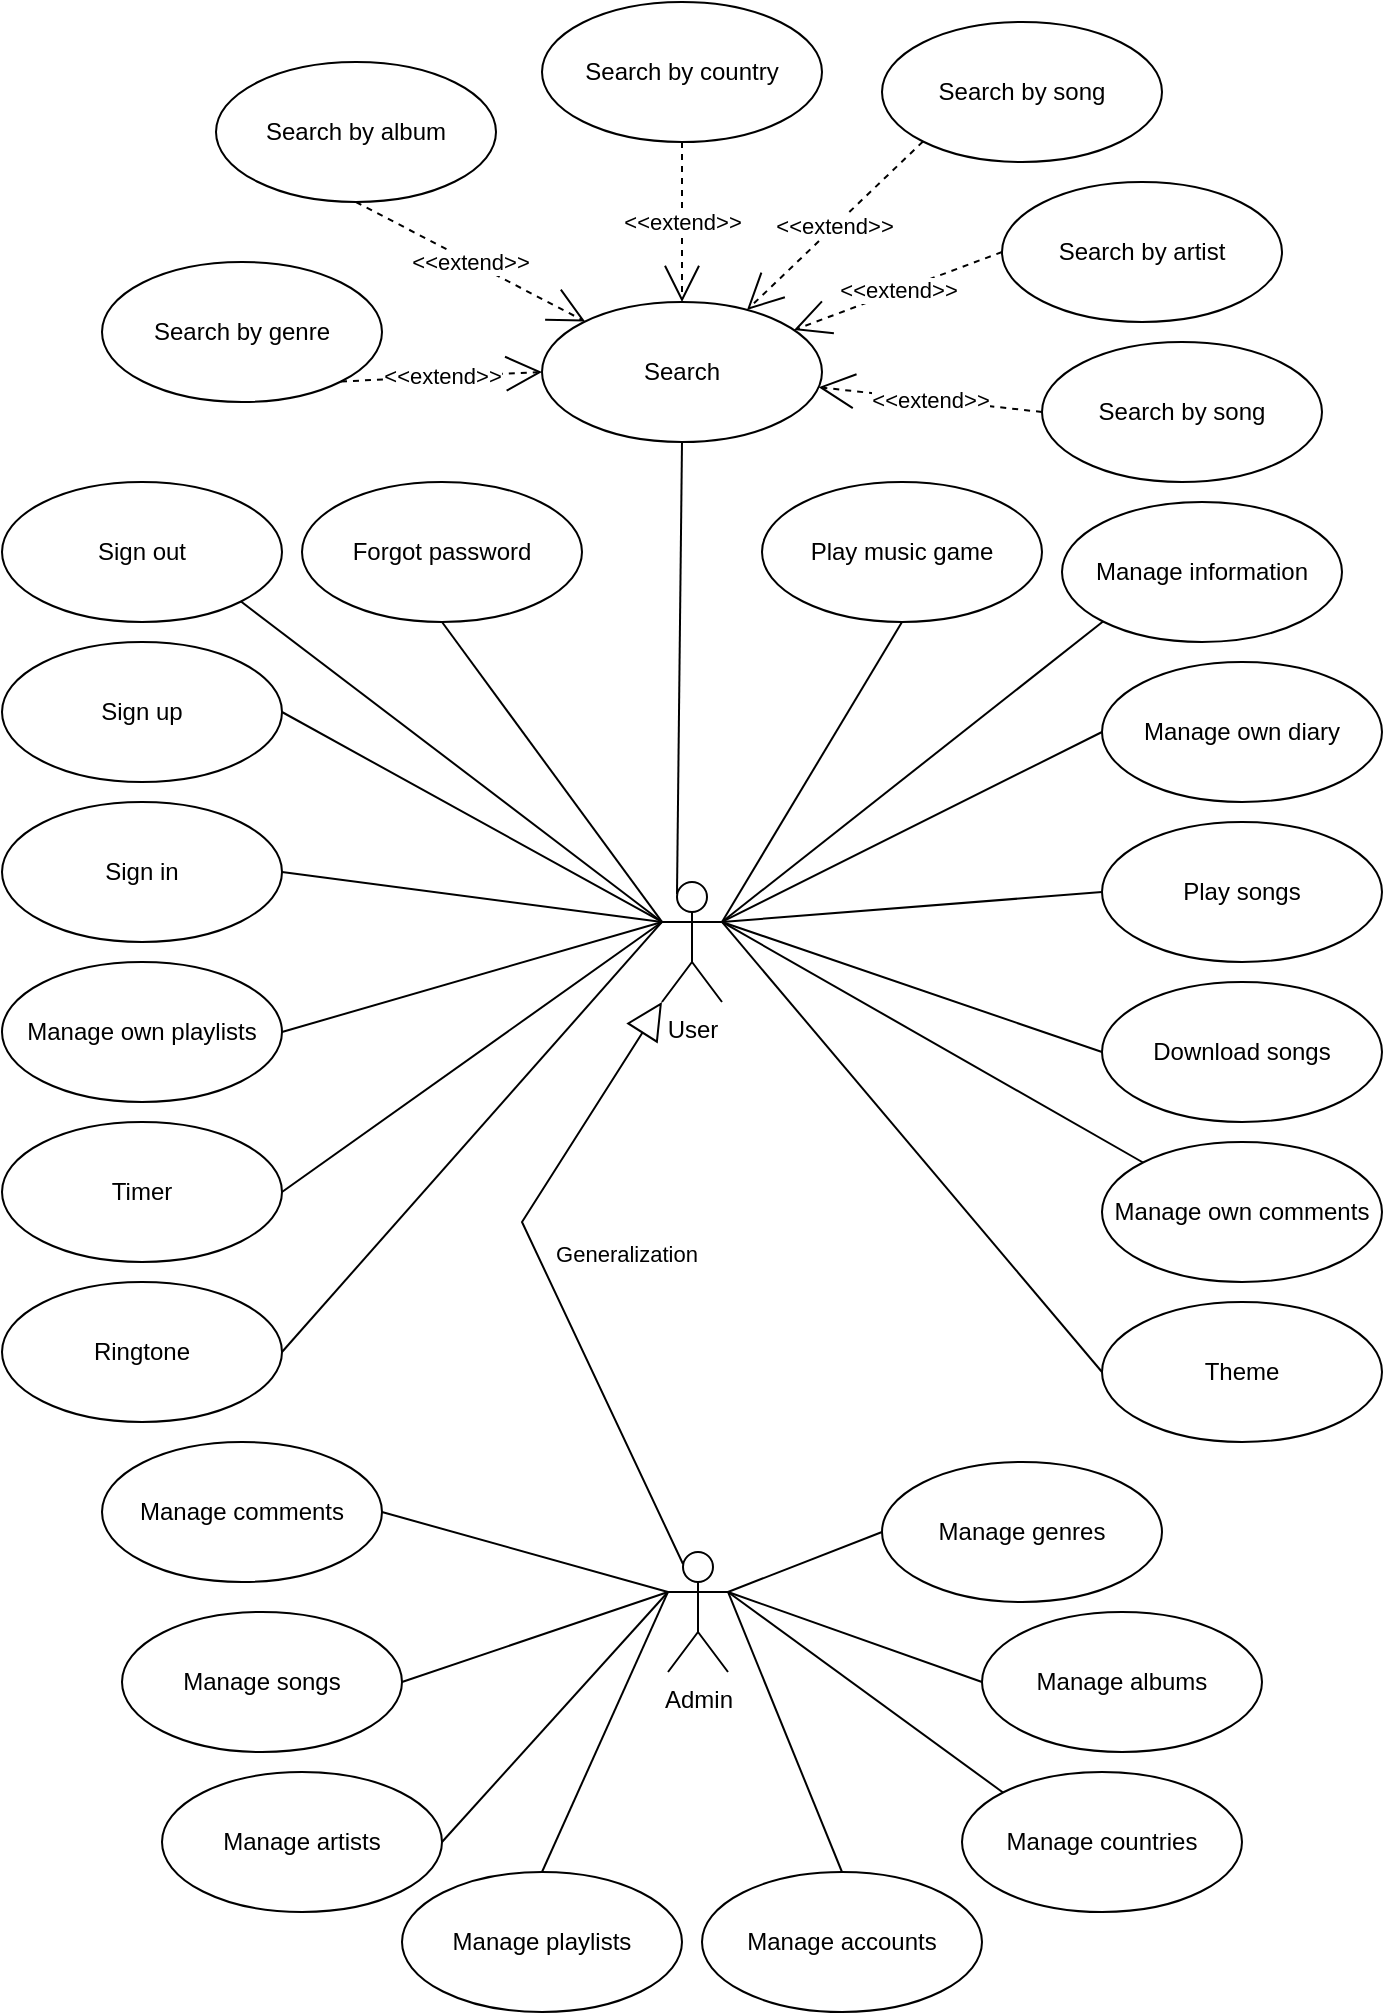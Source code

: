 <mxfile version="21.6.1" type="device" pages="2">
  <diagram id="OiweHxfRdBWRjA55KMld" name="Page-1">
    <mxGraphModel dx="2327" dy="1983" grid="1" gridSize="10" guides="1" tooltips="1" connect="1" arrows="1" fold="1" page="1" pageScale="1" pageWidth="827" pageHeight="1169" math="0" shadow="0">
      <root>
        <mxCell id="0" />
        <mxCell id="1" parent="0" />
        <mxCell id="q5K1RIQbRmU1oFJUQUnb-1" value="User" style="shape=umlActor;verticalLabelPosition=bottom;verticalAlign=top;html=1;outlineConnect=0;" parent="1" vertex="1">
          <mxGeometry x="-140" y="90" width="30" height="60" as="geometry" />
        </mxCell>
        <mxCell id="q5K1RIQbRmU1oFJUQUnb-3" value="Admin" style="shape=umlActor;verticalLabelPosition=bottom;verticalAlign=top;html=1;outlineConnect=0;" parent="1" vertex="1">
          <mxGeometry x="-137" y="425" width="30" height="60" as="geometry" />
        </mxCell>
        <mxCell id="q5K1RIQbRmU1oFJUQUnb-7" value="Sign in" style="ellipse;whiteSpace=wrap;html=1;" parent="1" vertex="1">
          <mxGeometry x="-470" y="50" width="140" height="70" as="geometry" />
        </mxCell>
        <mxCell id="q5K1RIQbRmU1oFJUQUnb-8" value="Sign out" style="ellipse;whiteSpace=wrap;html=1;" parent="1" vertex="1">
          <mxGeometry x="-470" y="-110" width="140" height="70" as="geometry" />
        </mxCell>
        <mxCell id="q5K1RIQbRmU1oFJUQUnb-9" value="Sign up" style="ellipse;whiteSpace=wrap;html=1;" parent="1" vertex="1">
          <mxGeometry x="-470" y="-30" width="140" height="70" as="geometry" />
        </mxCell>
        <mxCell id="q5K1RIQbRmU1oFJUQUnb-10" value="Search" style="ellipse;whiteSpace=wrap;html=1;" parent="1" vertex="1">
          <mxGeometry x="-200" y="-200" width="140" height="70" as="geometry" />
        </mxCell>
        <mxCell id="q5K1RIQbRmU1oFJUQUnb-29" value="Manage own comments" style="ellipse;whiteSpace=wrap;html=1;" parent="1" vertex="1">
          <mxGeometry x="80" y="220" width="140" height="70" as="geometry" />
        </mxCell>
        <mxCell id="q5K1RIQbRmU1oFJUQUnb-31" value="Play songs" style="ellipse;whiteSpace=wrap;html=1;" parent="1" vertex="1">
          <mxGeometry x="80" y="60" width="140" height="70" as="geometry" />
        </mxCell>
        <mxCell id="q5K1RIQbRmU1oFJUQUnb-35" value="Manage own playlists" style="ellipse;whiteSpace=wrap;html=1;" parent="1" vertex="1">
          <mxGeometry x="-470" y="130" width="140" height="70" as="geometry" />
        </mxCell>
        <mxCell id="q5K1RIQbRmU1oFJUQUnb-40" value="Manage genres" style="ellipse;whiteSpace=wrap;html=1;" parent="1" vertex="1">
          <mxGeometry x="-30" y="380" width="140" height="70" as="geometry" />
        </mxCell>
        <mxCell id="q5K1RIQbRmU1oFJUQUnb-73" value="Generalization" style="endArrow=block;endSize=16;endFill=0;html=1;rounded=0;exitX=0.25;exitY=0.1;exitDx=0;exitDy=0;exitPerimeter=0;entryX=0;entryY=1;entryDx=0;entryDy=0;entryPerimeter=0;" parent="1" source="q5K1RIQbRmU1oFJUQUnb-3" target="q5K1RIQbRmU1oFJUQUnb-1" edge="1">
          <mxGeometry x="-0.048" y="-40" width="160" relative="1" as="geometry">
            <mxPoint x="290" y="120" as="sourcePoint" />
            <mxPoint x="450" y="120" as="targetPoint" />
            <Array as="points">
              <mxPoint x="-210" y="260" />
            </Array>
            <mxPoint as="offset" />
          </mxGeometry>
        </mxCell>
        <mxCell id="q5K1RIQbRmU1oFJUQUnb-74" value="" style="endArrow=none;html=1;rounded=0;entryX=0;entryY=0.5;entryDx=0;entryDy=0;exitX=1;exitY=0.333;exitDx=0;exitDy=0;exitPerimeter=0;" parent="1" source="q5K1RIQbRmU1oFJUQUnb-3" target="q5K1RIQbRmU1oFJUQUnb-40" edge="1">
          <mxGeometry width="50" height="50" relative="1" as="geometry">
            <mxPoint x="-87" y="440" as="sourcePoint" />
            <mxPoint x="-40" y="410" as="targetPoint" />
          </mxGeometry>
        </mxCell>
        <mxCell id="q5K1RIQbRmU1oFJUQUnb-76" value="" style="endArrow=none;html=1;rounded=0;exitX=1;exitY=0.333;exitDx=0;exitDy=0;exitPerimeter=0;entryX=0;entryY=0.5;entryDx=0;entryDy=0;" parent="1" source="q5K1RIQbRmU1oFJUQUnb-1" target="q5K1RIQbRmU1oFJUQUnb-31" edge="1">
          <mxGeometry width="50" height="50" relative="1" as="geometry">
            <mxPoint x="130" y="140" as="sourcePoint" />
            <mxPoint x="180" y="90" as="targetPoint" />
          </mxGeometry>
        </mxCell>
        <mxCell id="q5K1RIQbRmU1oFJUQUnb-77" value="" style="endArrow=none;html=1;rounded=0;exitX=0;exitY=0.333;exitDx=0;exitDy=0;exitPerimeter=0;entryX=1;entryY=0.5;entryDx=0;entryDy=0;" parent="1" source="q5K1RIQbRmU1oFJUQUnb-1" target="q5K1RIQbRmU1oFJUQUnb-9" edge="1">
          <mxGeometry width="50" height="50" relative="1" as="geometry">
            <mxPoint x="130" y="140" as="sourcePoint" />
            <mxPoint x="180" y="90" as="targetPoint" />
          </mxGeometry>
        </mxCell>
        <mxCell id="q5K1RIQbRmU1oFJUQUnb-78" value="" style="endArrow=none;html=1;rounded=0;entryX=1;entryY=0.333;entryDx=0;entryDy=0;entryPerimeter=0;exitX=0;exitY=0;exitDx=0;exitDy=0;" parent="1" source="q5K1RIQbRmU1oFJUQUnb-29" target="q5K1RIQbRmU1oFJUQUnb-1" edge="1">
          <mxGeometry width="50" height="50" relative="1" as="geometry">
            <mxPoint x="130" y="140" as="sourcePoint" />
            <mxPoint x="180" y="90" as="targetPoint" />
          </mxGeometry>
        </mxCell>
        <mxCell id="q5K1RIQbRmU1oFJUQUnb-79" value="" style="endArrow=none;html=1;rounded=0;exitX=1;exitY=0.5;exitDx=0;exitDy=0;entryX=0;entryY=0.333;entryDx=0;entryDy=0;entryPerimeter=0;" parent="1" source="q5K1RIQbRmU1oFJUQUnb-35" target="q5K1RIQbRmU1oFJUQUnb-1" edge="1">
          <mxGeometry width="50" height="50" relative="1" as="geometry">
            <mxPoint x="130" y="140" as="sourcePoint" />
            <mxPoint x="-140" y="110" as="targetPoint" />
          </mxGeometry>
        </mxCell>
        <mxCell id="q5K1RIQbRmU1oFJUQUnb-80" value="" style="endArrow=none;html=1;rounded=0;entryX=1;entryY=1;entryDx=0;entryDy=0;exitX=0;exitY=0.333;exitDx=0;exitDy=0;exitPerimeter=0;" parent="1" source="q5K1RIQbRmU1oFJUQUnb-1" target="q5K1RIQbRmU1oFJUQUnb-8" edge="1">
          <mxGeometry width="50" height="50" relative="1" as="geometry">
            <mxPoint x="270" y="40" as="sourcePoint" />
            <mxPoint x="320" y="-10" as="targetPoint" />
          </mxGeometry>
        </mxCell>
        <mxCell id="q5K1RIQbRmU1oFJUQUnb-81" value="" style="endArrow=none;html=1;rounded=0;entryX=0.5;entryY=1;entryDx=0;entryDy=0;exitX=0.25;exitY=0.1;exitDx=0;exitDy=0;exitPerimeter=0;" parent="1" source="q5K1RIQbRmU1oFJUQUnb-1" target="q5K1RIQbRmU1oFJUQUnb-10" edge="1">
          <mxGeometry width="50" height="50" relative="1" as="geometry">
            <mxPoint x="270" y="-60" as="sourcePoint" />
            <mxPoint x="320" y="-110" as="targetPoint" />
          </mxGeometry>
        </mxCell>
        <mxCell id="q5K1RIQbRmU1oFJUQUnb-82" value="" style="endArrow=none;html=1;rounded=0;entryX=1;entryY=0.5;entryDx=0;entryDy=0;exitX=0;exitY=0.333;exitDx=0;exitDy=0;exitPerimeter=0;" parent="1" source="q5K1RIQbRmU1oFJUQUnb-1" target="q5K1RIQbRmU1oFJUQUnb-7" edge="1">
          <mxGeometry width="50" height="50" relative="1" as="geometry">
            <mxPoint x="150" y="140" as="sourcePoint" />
            <mxPoint x="200" y="90" as="targetPoint" />
          </mxGeometry>
        </mxCell>
        <mxCell id="MGI6VJuTE-HhzCckV6EO-1" value="Manage information" style="ellipse;whiteSpace=wrap;html=1;" parent="1" vertex="1">
          <mxGeometry x="60" y="-100" width="140" height="70" as="geometry" />
        </mxCell>
        <mxCell id="MGI6VJuTE-HhzCckV6EO-6" value="" style="endArrow=none;html=1;rounded=0;entryX=0;entryY=1;entryDx=0;entryDy=0;exitX=1;exitY=0.333;exitDx=0;exitDy=0;exitPerimeter=0;" parent="1" source="q5K1RIQbRmU1oFJUQUnb-1" target="MGI6VJuTE-HhzCckV6EO-1" edge="1">
          <mxGeometry width="50" height="50" relative="1" as="geometry">
            <mxPoint x="130" y="-110" as="sourcePoint" />
            <mxPoint x="180" y="-160" as="targetPoint" />
          </mxGeometry>
        </mxCell>
        <mxCell id="MGI6VJuTE-HhzCckV6EO-7" value="Forgot password" style="ellipse;whiteSpace=wrap;html=1;" parent="1" vertex="1">
          <mxGeometry x="-320" y="-110" width="140" height="70" as="geometry" />
        </mxCell>
        <mxCell id="MGI6VJuTE-HhzCckV6EO-8" value="" style="endArrow=none;html=1;rounded=0;entryX=0.5;entryY=1;entryDx=0;entryDy=0;exitX=0;exitY=0.333;exitDx=0;exitDy=0;exitPerimeter=0;" parent="1" source="q5K1RIQbRmU1oFJUQUnb-1" target="MGI6VJuTE-HhzCckV6EO-7" edge="1">
          <mxGeometry width="50" height="50" relative="1" as="geometry">
            <mxPoint x="130" y="-200" as="sourcePoint" />
            <mxPoint x="180" y="-250" as="targetPoint" />
          </mxGeometry>
        </mxCell>
        <mxCell id="7apTSgoCWcXu0LnEAAk9-1" value="Download songs" style="ellipse;whiteSpace=wrap;html=1;" parent="1" vertex="1">
          <mxGeometry x="80" y="140" width="140" height="70" as="geometry" />
        </mxCell>
        <mxCell id="7apTSgoCWcXu0LnEAAk9-2" value="" style="endArrow=none;html=1;rounded=0;exitX=1;exitY=0.333;exitDx=0;exitDy=0;exitPerimeter=0;entryX=0;entryY=0.5;entryDx=0;entryDy=0;" parent="1" source="q5K1RIQbRmU1oFJUQUnb-1" target="7apTSgoCWcXu0LnEAAk9-1" edge="1">
          <mxGeometry width="50" height="50" relative="1" as="geometry">
            <mxPoint x="-10" y="-30" as="sourcePoint" />
            <mxPoint x="40" y="-80" as="targetPoint" />
          </mxGeometry>
        </mxCell>
        <mxCell id="FvCLPfmJRrXpx3vRLEYO-1" value="Manage accounts" style="ellipse;whiteSpace=wrap;html=1;" parent="1" vertex="1">
          <mxGeometry x="-120" y="585" width="140" height="70" as="geometry" />
        </mxCell>
        <mxCell id="FvCLPfmJRrXpx3vRLEYO-4" value="Manage albums" style="ellipse;whiteSpace=wrap;html=1;" parent="1" vertex="1">
          <mxGeometry x="20" y="455" width="140" height="70" as="geometry" />
        </mxCell>
        <mxCell id="FvCLPfmJRrXpx3vRLEYO-5" value="Manage artists" style="ellipse;whiteSpace=wrap;html=1;" parent="1" vertex="1">
          <mxGeometry x="-390" y="535" width="140" height="70" as="geometry" />
        </mxCell>
        <mxCell id="FvCLPfmJRrXpx3vRLEYO-6" value="Manage songs" style="ellipse;whiteSpace=wrap;html=1;" parent="1" vertex="1">
          <mxGeometry x="-410" y="455" width="140" height="70" as="geometry" />
        </mxCell>
        <mxCell id="FvCLPfmJRrXpx3vRLEYO-7" value="Manage countries" style="ellipse;whiteSpace=wrap;html=1;" parent="1" vertex="1">
          <mxGeometry x="10" y="535" width="140" height="70" as="geometry" />
        </mxCell>
        <mxCell id="FvCLPfmJRrXpx3vRLEYO-8" value="Manage comments" style="ellipse;whiteSpace=wrap;html=1;" parent="1" vertex="1">
          <mxGeometry x="-420" y="370" width="140" height="70" as="geometry" />
        </mxCell>
        <mxCell id="FvCLPfmJRrXpx3vRLEYO-9" value="Manage playlists" style="ellipse;whiteSpace=wrap;html=1;" parent="1" vertex="1">
          <mxGeometry x="-270" y="585" width="140" height="70" as="geometry" />
        </mxCell>
        <mxCell id="FvCLPfmJRrXpx3vRLEYO-10" value="" style="endArrow=none;html=1;rounded=0;exitX=1;exitY=0.333;exitDx=0;exitDy=0;exitPerimeter=0;entryX=0;entryY=0.5;entryDx=0;entryDy=0;" parent="1" source="q5K1RIQbRmU1oFJUQUnb-3" target="FvCLPfmJRrXpx3vRLEYO-4" edge="1">
          <mxGeometry width="50" height="50" relative="1" as="geometry">
            <mxPoint x="33" y="490" as="sourcePoint" />
            <mxPoint x="83" y="440" as="targetPoint" />
          </mxGeometry>
        </mxCell>
        <mxCell id="FvCLPfmJRrXpx3vRLEYO-11" value="" style="endArrow=none;html=1;rounded=0;exitX=1;exitY=0.333;exitDx=0;exitDy=0;exitPerimeter=0;entryX=0;entryY=0;entryDx=0;entryDy=0;" parent="1" source="q5K1RIQbRmU1oFJUQUnb-3" target="FvCLPfmJRrXpx3vRLEYO-7" edge="1">
          <mxGeometry width="50" height="50" relative="1" as="geometry">
            <mxPoint x="33" y="490" as="sourcePoint" />
            <mxPoint x="83" y="440" as="targetPoint" />
          </mxGeometry>
        </mxCell>
        <mxCell id="FvCLPfmJRrXpx3vRLEYO-12" value="" style="endArrow=none;html=1;rounded=0;exitX=0.5;exitY=0;exitDx=0;exitDy=0;entryX=1;entryY=0.333;entryDx=0;entryDy=0;entryPerimeter=0;" parent="1" source="FvCLPfmJRrXpx3vRLEYO-1" target="q5K1RIQbRmU1oFJUQUnb-3" edge="1">
          <mxGeometry width="50" height="50" relative="1" as="geometry">
            <mxPoint x="33" y="490" as="sourcePoint" />
            <mxPoint x="83" y="440" as="targetPoint" />
          </mxGeometry>
        </mxCell>
        <mxCell id="FvCLPfmJRrXpx3vRLEYO-13" value="" style="endArrow=none;html=1;rounded=0;entryX=0;entryY=0.333;entryDx=0;entryDy=0;entryPerimeter=0;exitX=0.5;exitY=0;exitDx=0;exitDy=0;" parent="1" source="FvCLPfmJRrXpx3vRLEYO-9" target="q5K1RIQbRmU1oFJUQUnb-3" edge="1">
          <mxGeometry width="50" height="50" relative="1" as="geometry">
            <mxPoint x="33" y="490" as="sourcePoint" />
            <mxPoint x="83" y="440" as="targetPoint" />
          </mxGeometry>
        </mxCell>
        <mxCell id="FvCLPfmJRrXpx3vRLEYO-14" value="" style="endArrow=none;html=1;rounded=0;exitX=0;exitY=0.333;exitDx=0;exitDy=0;exitPerimeter=0;entryX=1;entryY=0.5;entryDx=0;entryDy=0;" parent="1" source="q5K1RIQbRmU1oFJUQUnb-3" target="FvCLPfmJRrXpx3vRLEYO-5" edge="1">
          <mxGeometry width="50" height="50" relative="1" as="geometry">
            <mxPoint x="33" y="490" as="sourcePoint" />
            <mxPoint x="83" y="440" as="targetPoint" />
          </mxGeometry>
        </mxCell>
        <mxCell id="FvCLPfmJRrXpx3vRLEYO-15" value="" style="endArrow=none;html=1;rounded=0;exitX=0;exitY=0.333;exitDx=0;exitDy=0;exitPerimeter=0;entryX=1;entryY=0.5;entryDx=0;entryDy=0;" parent="1" source="q5K1RIQbRmU1oFJUQUnb-3" target="FvCLPfmJRrXpx3vRLEYO-6" edge="1">
          <mxGeometry width="50" height="50" relative="1" as="geometry">
            <mxPoint x="33" y="490" as="sourcePoint" />
            <mxPoint x="83" y="440" as="targetPoint" />
          </mxGeometry>
        </mxCell>
        <mxCell id="FvCLPfmJRrXpx3vRLEYO-16" value="" style="endArrow=none;html=1;rounded=0;exitX=0;exitY=0.333;exitDx=0;exitDy=0;exitPerimeter=0;entryX=1;entryY=0.5;entryDx=0;entryDy=0;" parent="1" source="q5K1RIQbRmU1oFJUQUnb-3" target="FvCLPfmJRrXpx3vRLEYO-8" edge="1">
          <mxGeometry width="50" height="50" relative="1" as="geometry">
            <mxPoint x="33" y="490" as="sourcePoint" />
            <mxPoint x="-270" y="405" as="targetPoint" />
          </mxGeometry>
        </mxCell>
        <mxCell id="FvCLPfmJRrXpx3vRLEYO-17" value="Search by genre" style="ellipse;whiteSpace=wrap;html=1;" parent="1" vertex="1">
          <mxGeometry x="-420" y="-220" width="140" height="70" as="geometry" />
        </mxCell>
        <mxCell id="FvCLPfmJRrXpx3vRLEYO-18" value="Search by album" style="ellipse;whiteSpace=wrap;html=1;" parent="1" vertex="1">
          <mxGeometry x="-363" y="-320" width="140" height="70" as="geometry" />
        </mxCell>
        <mxCell id="FvCLPfmJRrXpx3vRLEYO-19" value="Search by country" style="ellipse;whiteSpace=wrap;html=1;" parent="1" vertex="1">
          <mxGeometry x="-200" y="-350" width="140" height="70" as="geometry" />
        </mxCell>
        <mxCell id="FvCLPfmJRrXpx3vRLEYO-20" value="Search by song" style="ellipse;whiteSpace=wrap;html=1;" parent="1" vertex="1">
          <mxGeometry x="-30" y="-340" width="140" height="70" as="geometry" />
        </mxCell>
        <mxCell id="FvCLPfmJRrXpx3vRLEYO-21" value="Search by song" style="ellipse;whiteSpace=wrap;html=1;" parent="1" vertex="1">
          <mxGeometry x="50" y="-180" width="140" height="70" as="geometry" />
        </mxCell>
        <mxCell id="FvCLPfmJRrXpx3vRLEYO-22" value="Search by artist" style="ellipse;whiteSpace=wrap;html=1;" parent="1" vertex="1">
          <mxGeometry x="30" y="-260" width="140" height="70" as="geometry" />
        </mxCell>
        <mxCell id="FvCLPfmJRrXpx3vRLEYO-23" value="&amp;lt;&amp;lt;extend&amp;gt;&amp;gt;" style="endArrow=open;endSize=16;endFill=0;html=1;rounded=0;exitX=1;exitY=1;exitDx=0;exitDy=0;entryX=0;entryY=0.5;entryDx=0;entryDy=0;dashed=1;" parent="1" source="FvCLPfmJRrXpx3vRLEYO-17" target="q5K1RIQbRmU1oFJUQUnb-10" edge="1">
          <mxGeometry width="160" relative="1" as="geometry">
            <mxPoint x="120" y="-220" as="sourcePoint" />
            <mxPoint x="280" y="-220" as="targetPoint" />
          </mxGeometry>
        </mxCell>
        <mxCell id="FvCLPfmJRrXpx3vRLEYO-24" value="&amp;lt;&amp;lt;extend&amp;gt;&amp;gt;" style="endArrow=open;endSize=16;endFill=0;html=1;rounded=0;exitX=0.5;exitY=1;exitDx=0;exitDy=0;dashed=1;" parent="1" source="FvCLPfmJRrXpx3vRLEYO-18" target="q5K1RIQbRmU1oFJUQUnb-10" edge="1">
          <mxGeometry width="160" relative="1" as="geometry">
            <mxPoint x="250.162" y="-390.423" as="sourcePoint" />
            <mxPoint x="140" y="-250" as="targetPoint" />
          </mxGeometry>
        </mxCell>
        <mxCell id="FvCLPfmJRrXpx3vRLEYO-25" value="&amp;lt;&amp;lt;extend&amp;gt;&amp;gt;" style="endArrow=open;endSize=16;endFill=0;html=1;rounded=0;exitX=0.5;exitY=1;exitDx=0;exitDy=0;dashed=1;" parent="1" source="FvCLPfmJRrXpx3vRLEYO-19" target="q5K1RIQbRmU1oFJUQUnb-10" edge="1">
          <mxGeometry width="160" relative="1" as="geometry">
            <mxPoint x="-120.0" y="-280" as="sourcePoint" />
            <mxPoint x="150" y="-240" as="targetPoint" />
          </mxGeometry>
        </mxCell>
        <mxCell id="FvCLPfmJRrXpx3vRLEYO-26" value="&amp;lt;&amp;lt;extend&amp;gt;&amp;gt;" style="endArrow=open;endSize=16;endFill=0;html=1;rounded=0;exitX=0;exitY=1;exitDx=0;exitDy=0;dashed=1;" parent="1" source="FvCLPfmJRrXpx3vRLEYO-20" target="q5K1RIQbRmU1oFJUQUnb-10" edge="1">
          <mxGeometry width="160" relative="1" as="geometry">
            <mxPoint x="270.162" y="-370.423" as="sourcePoint" />
            <mxPoint x="160" y="-230" as="targetPoint" />
          </mxGeometry>
        </mxCell>
        <mxCell id="FvCLPfmJRrXpx3vRLEYO-27" value="&amp;lt;&amp;lt;extend&amp;gt;&amp;gt;" style="endArrow=open;endSize=16;endFill=0;html=1;rounded=0;exitX=0;exitY=0.5;exitDx=0;exitDy=0;dashed=1;" parent="1" source="FvCLPfmJRrXpx3vRLEYO-22" target="q5K1RIQbRmU1oFJUQUnb-10" edge="1">
          <mxGeometry width="160" relative="1" as="geometry">
            <mxPoint x="280.162" y="-360.423" as="sourcePoint" />
            <mxPoint x="170" y="-220" as="targetPoint" />
          </mxGeometry>
        </mxCell>
        <mxCell id="FvCLPfmJRrXpx3vRLEYO-28" value="&amp;lt;&amp;lt;extend&amp;gt;&amp;gt;" style="endArrow=open;endSize=16;endFill=0;html=1;rounded=0;exitX=0;exitY=0.5;exitDx=0;exitDy=0;dashed=1;" parent="1" source="FvCLPfmJRrXpx3vRLEYO-21" target="q5K1RIQbRmU1oFJUQUnb-10" edge="1">
          <mxGeometry width="160" relative="1" as="geometry">
            <mxPoint x="59.995" y="-159.492" as="sourcePoint" />
            <mxPoint x="180" y="-210" as="targetPoint" />
          </mxGeometry>
        </mxCell>
        <mxCell id="MFvWCISJMWi7_uQAumlD-1" value="Manage own diary" style="ellipse;whiteSpace=wrap;html=1;" parent="1" vertex="1">
          <mxGeometry x="80" y="-20" width="140" height="70" as="geometry" />
        </mxCell>
        <mxCell id="MFvWCISJMWi7_uQAumlD-2" value="" style="endArrow=none;html=1;rounded=0;entryX=0;entryY=0.5;entryDx=0;entryDy=0;exitX=1;exitY=0.333;exitDx=0;exitDy=0;exitPerimeter=0;" parent="1" source="q5K1RIQbRmU1oFJUQUnb-1" target="MFvWCISJMWi7_uQAumlD-1" edge="1">
          <mxGeometry width="50" height="50" relative="1" as="geometry">
            <mxPoint x="-100" y="120" as="sourcePoint" />
            <mxPoint x="-10" y="9" as="targetPoint" />
          </mxGeometry>
        </mxCell>
        <mxCell id="MFvWCISJMWi7_uQAumlD-3" value="Play music game" style="ellipse;whiteSpace=wrap;html=1;" parent="1" vertex="1">
          <mxGeometry x="-90" y="-110" width="140" height="70" as="geometry" />
        </mxCell>
        <mxCell id="MFvWCISJMWi7_uQAumlD-4" value="" style="endArrow=none;html=1;rounded=0;entryX=0.5;entryY=1;entryDx=0;entryDy=0;exitX=1;exitY=0.333;exitDx=0;exitDy=0;exitPerimeter=0;" parent="1" source="q5K1RIQbRmU1oFJUQUnb-1" target="MFvWCISJMWi7_uQAumlD-3" edge="1">
          <mxGeometry width="50" height="50" relative="1" as="geometry">
            <mxPoint x="-100" y="120" as="sourcePoint" />
            <mxPoint x="-10" y="9" as="targetPoint" />
          </mxGeometry>
        </mxCell>
        <mxCell id="pnTzZeHueA0OPCIGT9p_-2" value="Timer" style="ellipse;whiteSpace=wrap;html=1;" vertex="1" parent="1">
          <mxGeometry x="-470" y="210" width="140" height="70" as="geometry" />
        </mxCell>
        <mxCell id="pnTzZeHueA0OPCIGT9p_-3" value="Ringtone" style="ellipse;whiteSpace=wrap;html=1;" vertex="1" parent="1">
          <mxGeometry x="-470" y="290" width="140" height="70" as="geometry" />
        </mxCell>
        <mxCell id="pnTzZeHueA0OPCIGT9p_-4" value="Theme" style="ellipse;whiteSpace=wrap;html=1;" vertex="1" parent="1">
          <mxGeometry x="80" y="300" width="140" height="70" as="geometry" />
        </mxCell>
        <mxCell id="pnTzZeHueA0OPCIGT9p_-5" value="" style="endArrow=none;html=1;rounded=0;exitX=1;exitY=0.5;exitDx=0;exitDy=0;entryX=0;entryY=0.333;entryDx=0;entryDy=0;entryPerimeter=0;" edge="1" parent="1" source="pnTzZeHueA0OPCIGT9p_-2" target="q5K1RIQbRmU1oFJUQUnb-1">
          <mxGeometry width="50" height="50" relative="1" as="geometry">
            <mxPoint x="-320" y="175" as="sourcePoint" />
            <mxPoint x="-240" y="270" as="targetPoint" />
          </mxGeometry>
        </mxCell>
        <mxCell id="pnTzZeHueA0OPCIGT9p_-6" value="" style="endArrow=none;html=1;rounded=0;exitX=0;exitY=0.5;exitDx=0;exitDy=0;entryX=1;entryY=0.333;entryDx=0;entryDy=0;entryPerimeter=0;" edge="1" parent="1" source="pnTzZeHueA0OPCIGT9p_-4" target="q5K1RIQbRmU1oFJUQUnb-1">
          <mxGeometry width="50" height="50" relative="1" as="geometry">
            <mxPoint x="-310" y="185" as="sourcePoint" />
            <mxPoint x="-120" y="130" as="targetPoint" />
          </mxGeometry>
        </mxCell>
        <mxCell id="pnTzZeHueA0OPCIGT9p_-7" value="" style="endArrow=none;html=1;rounded=0;exitX=1;exitY=0.5;exitDx=0;exitDy=0;entryX=0;entryY=0.333;entryDx=0;entryDy=0;entryPerimeter=0;" edge="1" parent="1" source="pnTzZeHueA0OPCIGT9p_-3" target="q5K1RIQbRmU1oFJUQUnb-1">
          <mxGeometry width="50" height="50" relative="1" as="geometry">
            <mxPoint x="-300" y="195" as="sourcePoint" />
            <mxPoint x="-110" y="140" as="targetPoint" />
          </mxGeometry>
        </mxCell>
      </root>
    </mxGraphModel>
  </diagram>
  <diagram id="AbUPwFujo9A-FoS50MLn" name="Page-1">
    <mxGraphModel>
      <root>
        <mxCell id="0" />
        <mxCell id="1" parent="0" />
      </root>
    </mxGraphModel>
  </diagram>
</mxfile>
